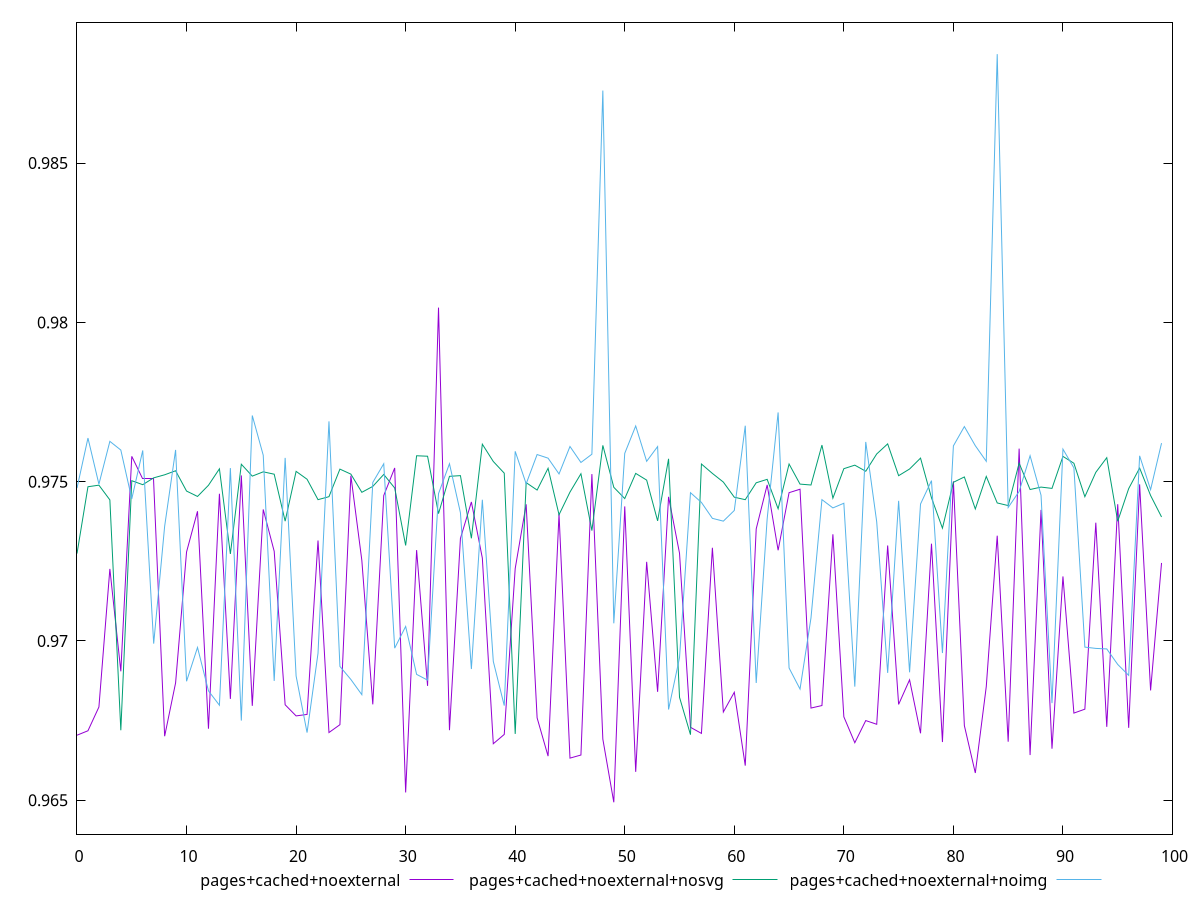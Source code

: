 $_pagesCachedNoexternal <<EOF
0.9670416339926967
0.9671813128094628
0.9679265757798071
0.9722614781573302
0.9690470521938103
0.9757948477500453
0.9750928175811573
0.9750927400790419
0.9670103693523774
0.9686845011591694
0.9727933208706862
0.9740710180900987
0.9672464750370783
0.9746214694863016
0.9681816636361025
0.975196583031094
0.9679640876169899
0.9741284078082334
0.972814964992478
0.9679972954561769
0.967647531621518
0.9676946916604934
0.9731541185208148
0.9671254041192316
0.9673718147339984
0.975187897280442
0.9725305920973009
0.9680104155417981
0.9745649667277813
0.97543079114657
0.9652454723862436
0.9728526385222602
0.9685901896420176
0.9804632772631279
0.967198846347713
0.9732175587190043
0.9743634664585273
0.9726026839504922
0.9667740983113666
0.9670661754883403
0.9722737362280762
0.9742892767450331
0.967586038152002
0.966385059513615
0.9739922484911261
0.9663227191174251
0.9664195872712742
0.9752371023151074
0.9669183933120107
0.9649366285574008
0.9742238700942591
0.9658915049229668
0.9724835009645003
0.9684030478356176
0.9745246188651584
0.9727542528769091
0.9672899832502024
0.9670988797981297
0.9729255992105357
0.967770169750327
0.9683896232282253
0.9660865336507984
0.9735175768298534
0.9748979887935122
0.9728467858146004
0.9746548721077604
0.9747634750562812
0.9678939420929382
0.9679729475212672
0.9733480878106067
0.9676193920031619
0.9668059642382847
0.9675009742508294
0.9673846926794158
0.9729961538683403
0.9680085772098774
0.9687800656513975
0.9671018811672825
0.9730540667873506
0.9668277240034653
0.975010768474124
0.9673446169588117
0.965856574688877
0.968565724218108
0.9733043753556847
0.9668366954377563
0.9760376453407349
0.9664197844216382
0.9741146488634651
0.9666182086695595
0.9720258262645842
0.9677361915550602
0.96785906448059
0.9737124146583458
0.9673038626879951
0.974292869111726
0.9672720906767777
0.9749148991081519
0.9684478836576642
0.972448903961745
EOF
$_pagesCachedNoexternalNosvg <<EOF
0.9727436712485182
0.9748407841549707
0.9748903848524343
0.9744279864925238
0.967198027148841
0.9750303966922751
0.9749054676950218
0.9751199397124408
0.975215867883778
0.9753423781965348
0.9747051906809368
0.9745358748590851
0.9748867002362949
0.9754031796602634
0.9727308386643554
0.9755472056321095
0.9751741391043307
0.9753090300969401
0.975234450721655
0.9737603179820861
0.9753235152634618
0.9750764523841842
0.9744352065488442
0.9745290927936194
0.9753940793646273
0.9752366739283582
0.9746659349951101
0.974851580799585
0.9752265809911673
0.9748012563993869
0.9729976033474363
0.9758132923254601
0.9757984826997697
0.9739975931279274
0.9751676337116487
0.97518963468777
0.9732223072132575
0.9761758222035227
0.9756336998932362
0.9752672849237897
0.9670822153852371
0.9749700610435509
0.9747366980649119
0.9754208370326376
0.9739628670529578
0.9746729565405492
0.9752490239458879
0.9734646910446281
0.9761393641282616
0.9748234332943391
0.9744697201070132
0.9752600838200344
0.9750490082341396
0.9737697927112505
0.9757176221875153
0.9682310693431733
0.9670587276826366
0.9755541619136895
0.9752594324715467
0.9749874796434663
0.974512639520454
0.9744347152304824
0.9749651255814429
0.9750732119866856
0.9741490093687557
0.9755539308797254
0.9749235213770513
0.9748952984463192
0.9761487478927671
0.9744829511311761
0.9754078207353846
0.9755180786925401
0.9753273313872821
0.9758700374134479
0.9761862787870952
0.975187812651487
0.9753975311881258
0.9757397299227379
0.9744930567742134
0.9735405407581115
0.9749803366560581
0.9751479908143462
0.9741431865077963
0.9751643998276767
0.9743322974742512
0.9742500188189183
0.9755804421930254
0.974753631342994
0.9748299111068299
0.974789195298674
0.9757937421097111
0.9755774921634655
0.9745283914285123
0.9752930891959551
0.9757530707626645
0.9737574159778537
0.9747819845196211
0.9754274862893636
0.9745668449197427
0.9738926567811386
EOF
$_pagesCachedNoexternalNoimg <<EOF
0.9747973524145225
0.9763696690617452
0.9749219874613576
0.9762652859751046
0.9759923492457269
0.9744593189789099
0.9759803527622046
0.9699162694241386
0.9735973359934784
0.9759966696663547
0.968734730557858
0.9697962798232256
0.9684334392532131
0.9679828088697711
0.9754272022928716
0.9674998429129464
0.9770770563755884
0.9758300300483633
0.9687460963473983
0.9757465613757323
0.9689000881702834
0.9671231891537585
0.9696139786292559
0.9768933550200092
0.9692004504010981
0.9687908363524849
0.9683138461104299
0.9749757196892284
0.975562436020865
0.9697743577015367
0.9704549793419225
0.9689516517895469
0.9687708306399596
0.9746245909759366
0.9755632909308916
0.9740254820395029
0.9691186781701392
0.9744329564259898
0.969360143818595
0.9679709756206558
0.9759526622522079
0.9749334130494351
0.9758518037982145
0.9757378287924865
0.975242572900328
0.9761043224330862
0.97560265292221
0.9758618952841263
0.9872771313382097
0.9705545182397887
0.9758888434244398
0.9767485925382431
0.9756389276550932
0.9761021026199056
0.9678490085540306
0.9694777858997493
0.9746541326452791
0.974348576214388
0.9738483100438259
0.9737608743236317
0.9740969132627996
0.9767560589277682
0.9686822262713126
0.9738321952666055
0.9771732671915567
0.9691516224525007
0.9684902949826966
0.9707228056339774
0.9744362014841836
0.9741764913581983
0.9743226479060104
0.9685665567537486
0.976247296833473
0.9737377413536799
0.9689967106059596
0.974398745452121
0.9690154558875393
0.9742988912636226
0.9750333516472609
0.9696204101329842
0.976123020614999
0.9767294068345216
0.9761289633753141
0.9756393681758844
0.9884193409477988
0.9741896833609147
0.9746918431402709
0.9758145371342597
0.9745736930053133
0.9680495571194909
0.976020955887866
0.9754341520540999
0.9698071035322067
0.969766586452509
0.9697499057458947
0.9692630206381998
0.9689202066711893
0.975811945684659
0.9747500846142624
0.9762096959170696
EOF
set key outside below
set terminal pngcairo
set output "report_00005_2020-11-02T22-26-11.212Z/speed-index/speed-index_pages+cached+noexternal_pages+cached+noexternal+nosvg_pages+cached+noexternal+noimg.png"
set yrange [0.9639366285574008:0.9894193409477988]
plot $_pagesCachedNoexternal title "pages+cached+noexternal" with line ,$_pagesCachedNoexternalNosvg title "pages+cached+noexternal+nosvg" with line ,$_pagesCachedNoexternalNoimg title "pages+cached+noexternal+noimg" with line ,